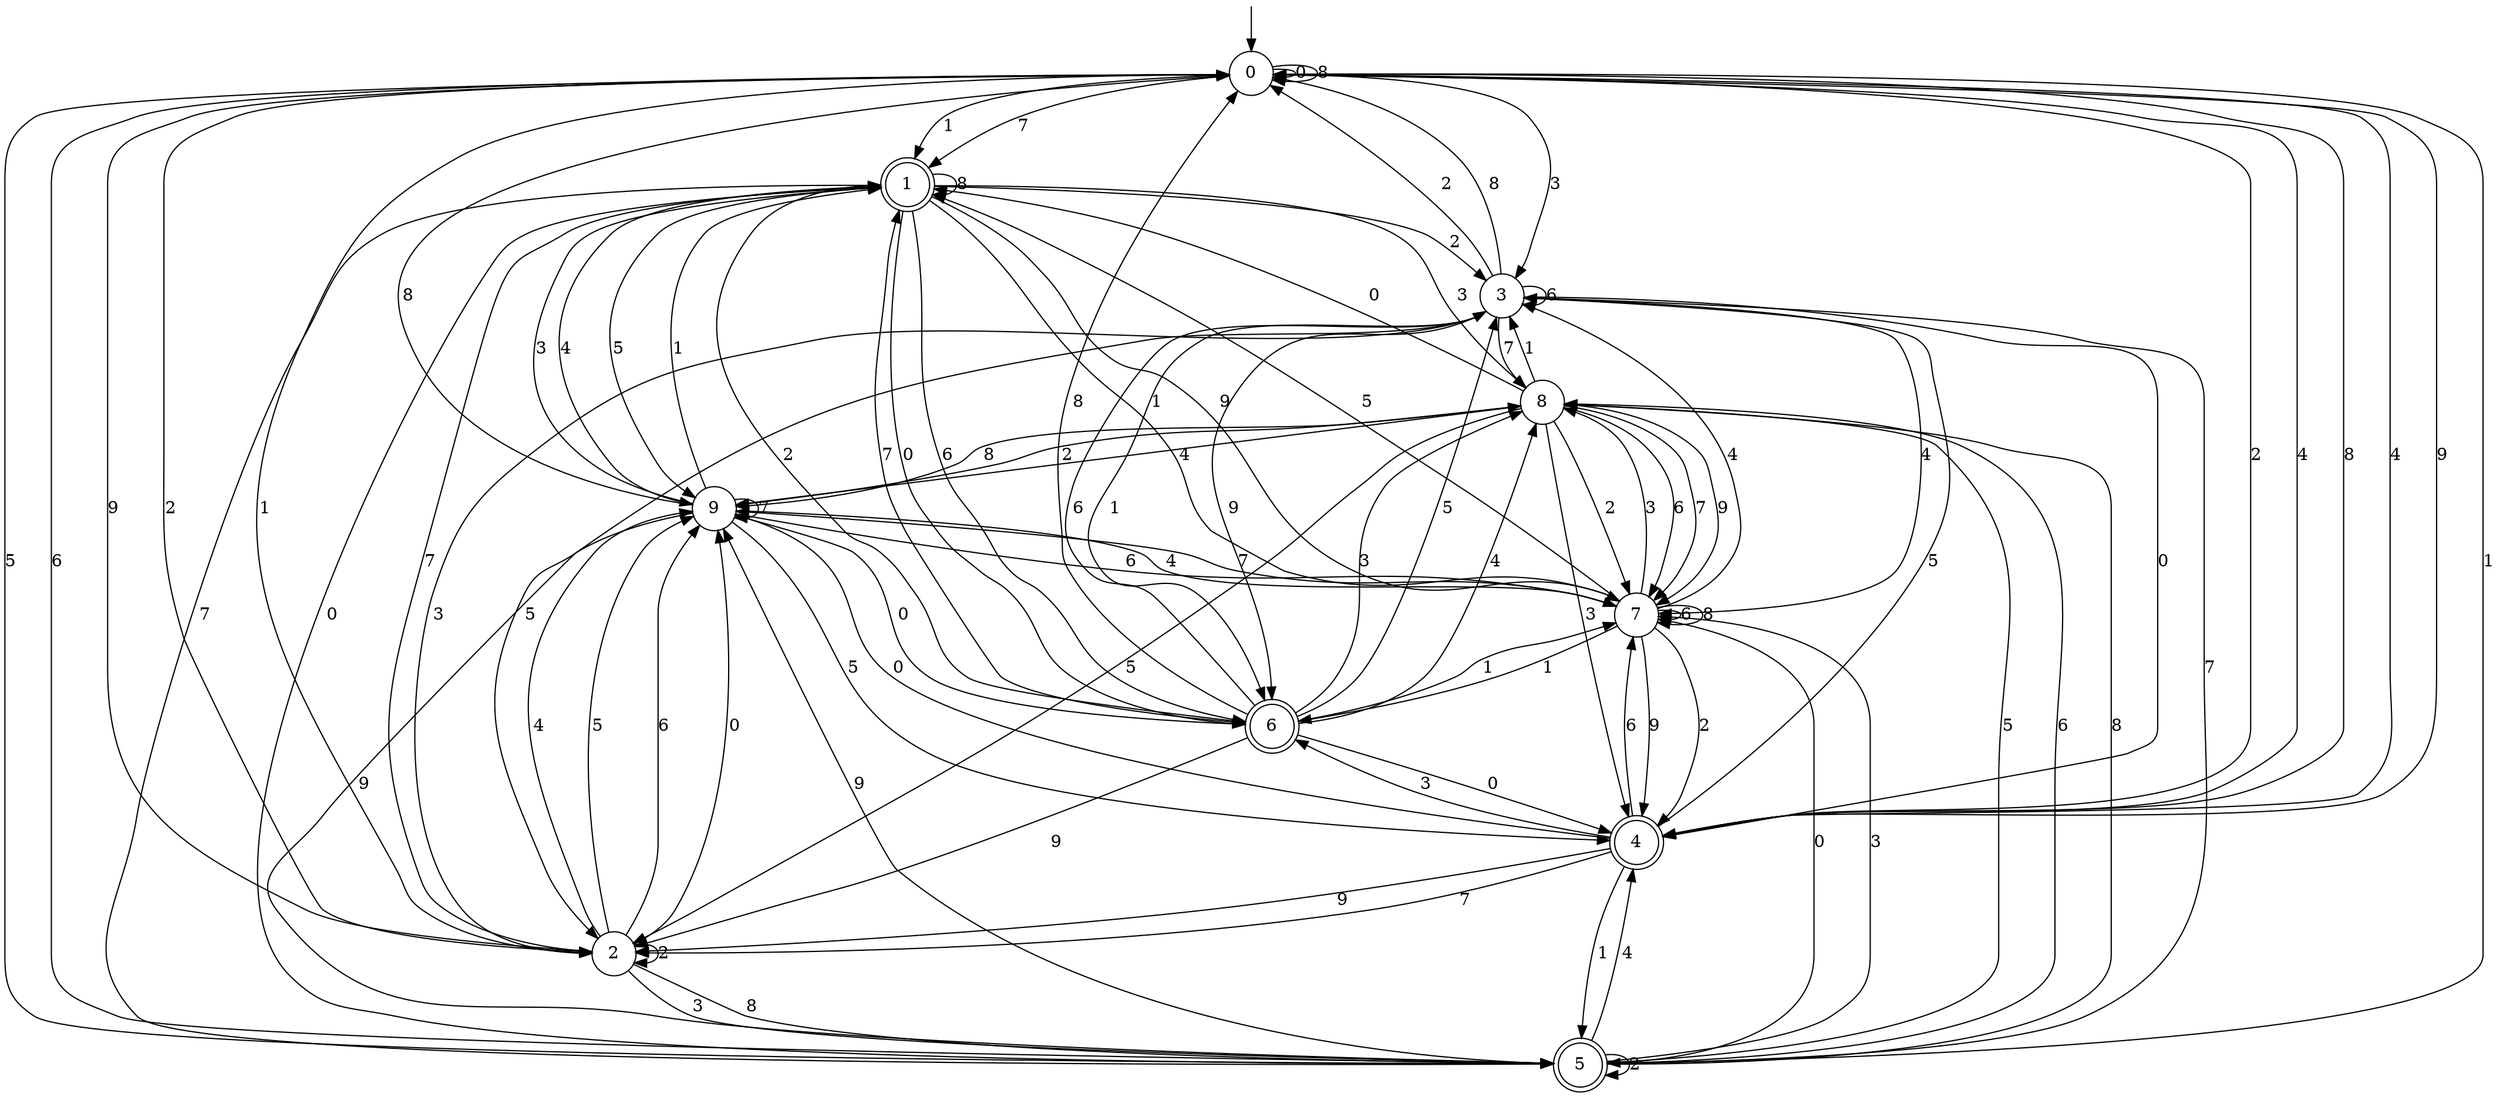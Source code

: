 digraph g {

	s0 [shape="circle" label="0"];
	s1 [shape="doublecircle" label="1"];
	s2 [shape="circle" label="2"];
	s3 [shape="circle" label="3"];
	s4 [shape="doublecircle" label="4"];
	s5 [shape="doublecircle" label="5"];
	s6 [shape="doublecircle" label="6"];
	s7 [shape="circle" label="7"];
	s8 [shape="circle" label="8"];
	s9 [shape="circle" label="9"];
	s0 -> s0 [label="0"];
	s0 -> s1 [label="1"];
	s0 -> s2 [label="2"];
	s0 -> s3 [label="3"];
	s0 -> s4 [label="4"];
	s0 -> s5 [label="5"];
	s0 -> s5 [label="6"];
	s0 -> s1 [label="7"];
	s0 -> s0 [label="8"];
	s0 -> s4 [label="9"];
	s1 -> s6 [label="0"];
	s1 -> s7 [label="1"];
	s1 -> s3 [label="2"];
	s1 -> s8 [label="3"];
	s1 -> s9 [label="4"];
	s1 -> s9 [label="5"];
	s1 -> s6 [label="6"];
	s1 -> s5 [label="7"];
	s1 -> s1 [label="8"];
	s1 -> s7 [label="9"];
	s2 -> s9 [label="0"];
	s2 -> s0 [label="1"];
	s2 -> s2 [label="2"];
	s2 -> s5 [label="3"];
	s2 -> s9 [label="4"];
	s2 -> s9 [label="5"];
	s2 -> s9 [label="6"];
	s2 -> s1 [label="7"];
	s2 -> s5 [label="8"];
	s2 -> s0 [label="9"];
	s3 -> s4 [label="0"];
	s3 -> s6 [label="1"];
	s3 -> s0 [label="2"];
	s3 -> s2 [label="3"];
	s3 -> s7 [label="4"];
	s3 -> s2 [label="5"];
	s3 -> s3 [label="6"];
	s3 -> s8 [label="7"];
	s3 -> s0 [label="8"];
	s3 -> s6 [label="9"];
	s4 -> s9 [label="0"];
	s4 -> s5 [label="1"];
	s4 -> s0 [label="2"];
	s4 -> s6 [label="3"];
	s4 -> s0 [label="4"];
	s4 -> s3 [label="5"];
	s4 -> s7 [label="6"];
	s4 -> s2 [label="7"];
	s4 -> s0 [label="8"];
	s4 -> s2 [label="9"];
	s5 -> s1 [label="0"];
	s5 -> s0 [label="1"];
	s5 -> s5 [label="2"];
	s5 -> s7 [label="3"];
	s5 -> s4 [label="4"];
	s5 -> s8 [label="5"];
	s5 -> s8 [label="6"];
	s5 -> s3 [label="7"];
	s5 -> s8 [label="8"];
	s5 -> s9 [label="9"];
	s6 -> s4 [label="0"];
	s6 -> s7 [label="1"];
	s6 -> s1 [label="2"];
	s6 -> s8 [label="3"];
	s6 -> s8 [label="4"];
	s6 -> s3 [label="5"];
	s6 -> s3 [label="6"];
	s6 -> s1 [label="7"];
	s6 -> s0 [label="8"];
	s6 -> s2 [label="9"];
	s7 -> s5 [label="0"];
	s7 -> s6 [label="1"];
	s7 -> s4 [label="2"];
	s7 -> s8 [label="3"];
	s7 -> s3 [label="4"];
	s7 -> s1 [label="5"];
	s7 -> s7 [label="6"];
	s7 -> s9 [label="7"];
	s7 -> s7 [label="8"];
	s7 -> s4 [label="9"];
	s8 -> s1 [label="0"];
	s8 -> s3 [label="1"];
	s8 -> s7 [label="2"];
	s8 -> s4 [label="3"];
	s8 -> s9 [label="4"];
	s8 -> s2 [label="5"];
	s8 -> s7 [label="6"];
	s8 -> s7 [label="7"];
	s8 -> s9 [label="8"];
	s8 -> s7 [label="9"];
	s9 -> s6 [label="0"];
	s9 -> s1 [label="1"];
	s9 -> s8 [label="2"];
	s9 -> s1 [label="3"];
	s9 -> s7 [label="4"];
	s9 -> s4 [label="5"];
	s9 -> s7 [label="6"];
	s9 -> s9 [label="7"];
	s9 -> s0 [label="8"];
	s9 -> s5 [label="9"];

__start0 [label="" shape="none" width="0" height="0"];
__start0 -> s0;

}
